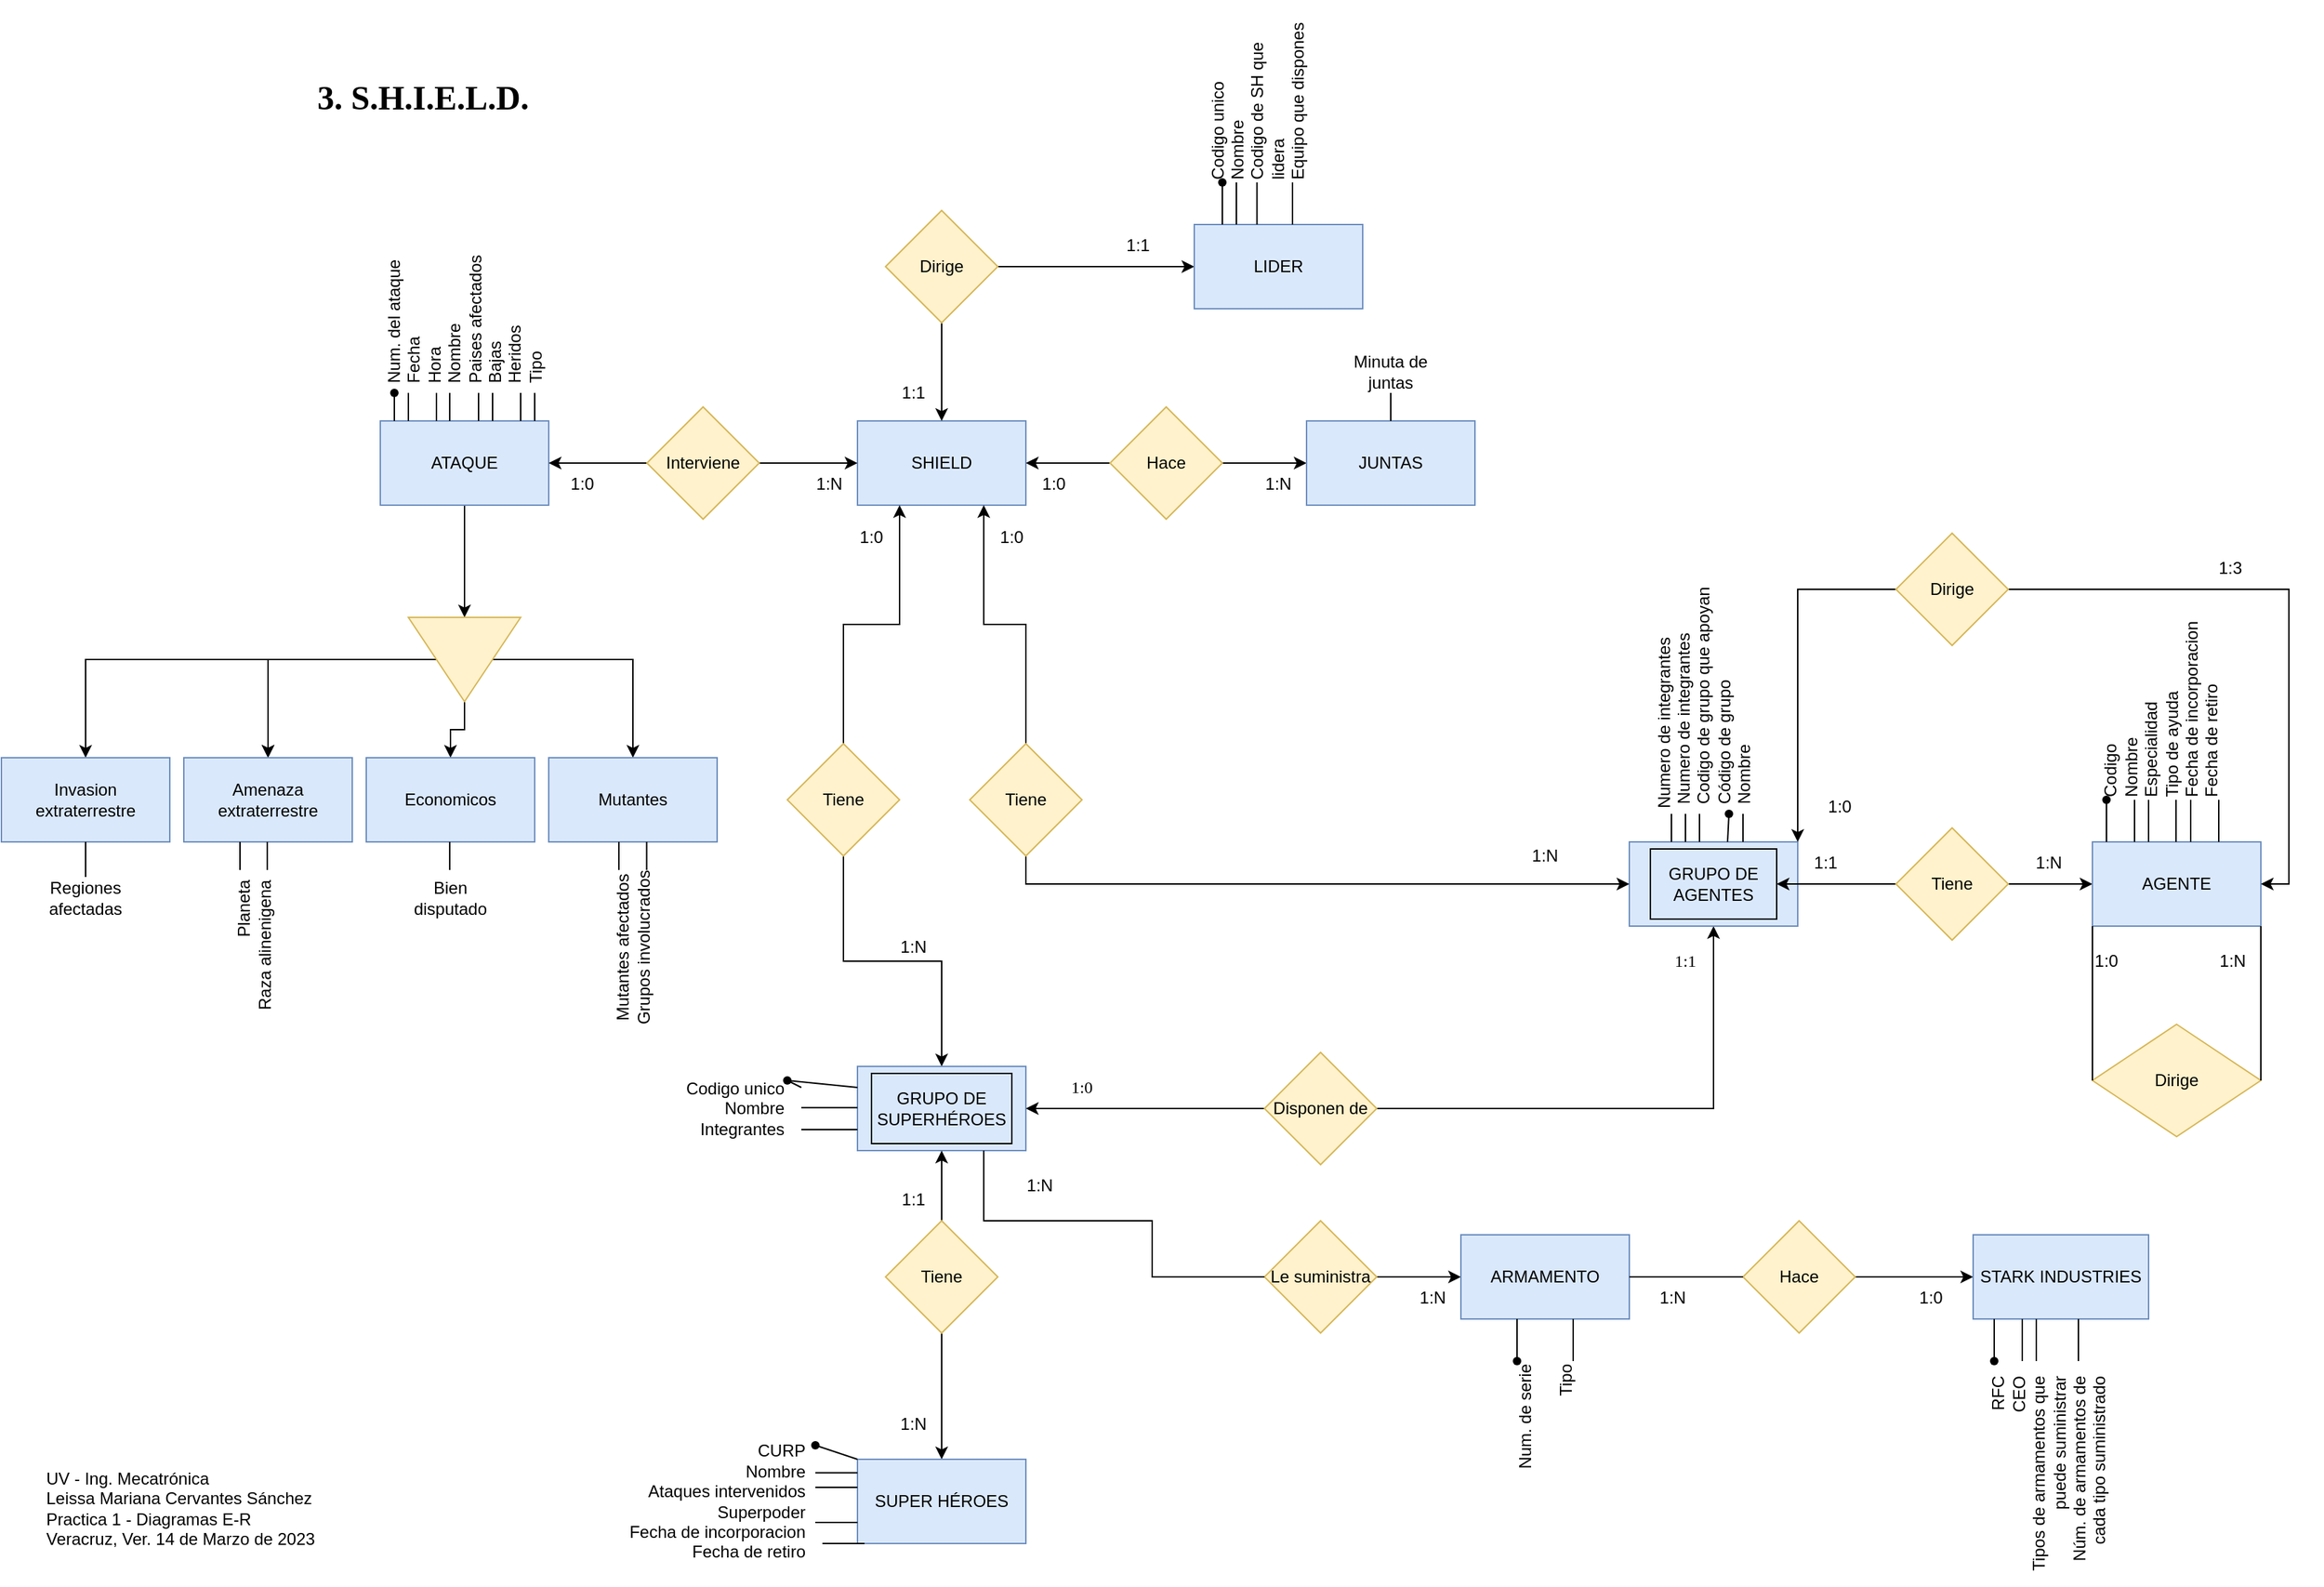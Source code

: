 <mxfile version="20.8.16" type="device"><diagram id="2DRVAiBfKVZiqf0pS8WV" name="Página-1"><mxGraphModel dx="1193" dy="896" grid="1" gridSize="10" guides="1" tooltips="1" connect="1" arrows="1" fold="1" page="1" pageScale="1" pageWidth="827" pageHeight="1169" math="0" shadow="0"><root><mxCell id="0"/><mxCell id="1" parent="0"/><mxCell id="awMZ7vDmPlh7vYR4Tw7N-42" value="" style="edgeStyle=orthogonalEdgeStyle;rounded=0;orthogonalLoop=1;jettySize=auto;html=1;" parent="1" source="awMZ7vDmPlh7vYR4Tw7N-1" target="awMZ7vDmPlh7vYR4Tw7N-41" edge="1"><mxGeometry relative="1" as="geometry"/></mxCell><mxCell id="awMZ7vDmPlh7vYR4Tw7N-1" value="ATAQUE" style="rounded=0;whiteSpace=wrap;html=1;fillColor=#dae8fc;strokeColor=#6c8ebf;" parent="1" vertex="1"><mxGeometry x="270" y="310" width="120" height="60" as="geometry"/></mxCell><mxCell id="awMZ7vDmPlh7vYR4Tw7N-2" value="SHIELD" style="rounded=0;whiteSpace=wrap;html=1;fillColor=#dae8fc;strokeColor=#6c8ebf;" parent="1" vertex="1"><mxGeometry x="610" y="310" width="120" height="60" as="geometry"/></mxCell><mxCell id="awMZ7vDmPlh7vYR4Tw7N-5" style="edgeStyle=orthogonalEdgeStyle;rounded=0;orthogonalLoop=1;jettySize=auto;html=1;exitX=1;exitY=0.5;exitDx=0;exitDy=0;" parent="1" source="awMZ7vDmPlh7vYR4Tw7N-3" target="awMZ7vDmPlh7vYR4Tw7N-2" edge="1"><mxGeometry relative="1" as="geometry"/></mxCell><mxCell id="awMZ7vDmPlh7vYR4Tw7N-14" style="edgeStyle=orthogonalEdgeStyle;rounded=0;orthogonalLoop=1;jettySize=auto;html=1;entryX=1;entryY=0.5;entryDx=0;entryDy=0;" parent="1" source="awMZ7vDmPlh7vYR4Tw7N-3" target="awMZ7vDmPlh7vYR4Tw7N-1" edge="1"><mxGeometry relative="1" as="geometry"/></mxCell><mxCell id="awMZ7vDmPlh7vYR4Tw7N-3" value="Interviene" style="rhombus;whiteSpace=wrap;html=1;fillColor=#fff2cc;strokeColor=#d6b656;" parent="1" vertex="1"><mxGeometry x="460" y="300" width="80" height="80" as="geometry"/></mxCell><mxCell id="awMZ7vDmPlh7vYR4Tw7N-7" value="" style="edgeStyle=orthogonalEdgeStyle;rounded=0;orthogonalLoop=1;jettySize=auto;html=1;" parent="1" source="awMZ7vDmPlh7vYR4Tw7N-6" target="awMZ7vDmPlh7vYR4Tw7N-2" edge="1"><mxGeometry relative="1" as="geometry"/></mxCell><mxCell id="awMZ7vDmPlh7vYR4Tw7N-9" value="" style="edgeStyle=orthogonalEdgeStyle;rounded=0;orthogonalLoop=1;jettySize=auto;html=1;" parent="1" source="awMZ7vDmPlh7vYR4Tw7N-6" target="awMZ7vDmPlh7vYR4Tw7N-8" edge="1"><mxGeometry relative="1" as="geometry"/></mxCell><mxCell id="awMZ7vDmPlh7vYR4Tw7N-6" value="Hace" style="rhombus;whiteSpace=wrap;html=1;fillColor=#fff2cc;strokeColor=#d6b656;" parent="1" vertex="1"><mxGeometry x="790" y="300" width="80" height="80" as="geometry"/></mxCell><mxCell id="awMZ7vDmPlh7vYR4Tw7N-8" value="JUNTAS" style="whiteSpace=wrap;html=1;fillColor=#dae8fc;strokeColor=#6c8ebf;" parent="1" vertex="1"><mxGeometry x="930" y="310" width="120" height="60" as="geometry"/></mxCell><mxCell id="awMZ7vDmPlh7vYR4Tw7N-12" value="" style="edgeStyle=orthogonalEdgeStyle;rounded=0;orthogonalLoop=1;jettySize=auto;html=1;" parent="1" source="awMZ7vDmPlh7vYR4Tw7N-10" target="awMZ7vDmPlh7vYR4Tw7N-11" edge="1"><mxGeometry relative="1" as="geometry"/></mxCell><mxCell id="awMZ7vDmPlh7vYR4Tw7N-13" value="" style="edgeStyle=orthogonalEdgeStyle;rounded=0;orthogonalLoop=1;jettySize=auto;html=1;" parent="1" source="awMZ7vDmPlh7vYR4Tw7N-10" target="awMZ7vDmPlh7vYR4Tw7N-2" edge="1"><mxGeometry relative="1" as="geometry"/></mxCell><mxCell id="awMZ7vDmPlh7vYR4Tw7N-10" value="Dirige" style="rhombus;whiteSpace=wrap;html=1;fillColor=#fff2cc;strokeColor=#d6b656;" parent="1" vertex="1"><mxGeometry x="630" y="160" width="80" height="80" as="geometry"/></mxCell><mxCell id="awMZ7vDmPlh7vYR4Tw7N-11" value="LIDER" style="whiteSpace=wrap;html=1;fillColor=#dae8fc;strokeColor=#6c8ebf;" parent="1" vertex="1"><mxGeometry x="850" y="170" width="120" height="60" as="geometry"/></mxCell><mxCell id="awMZ7vDmPlh7vYR4Tw7N-16" value="" style="edgeStyle=orthogonalEdgeStyle;rounded=0;orthogonalLoop=1;jettySize=auto;html=1;entryX=0.25;entryY=1;entryDx=0;entryDy=0;" parent="1" source="awMZ7vDmPlh7vYR4Tw7N-15" target="awMZ7vDmPlh7vYR4Tw7N-2" edge="1"><mxGeometry relative="1" as="geometry"/></mxCell><mxCell id="awMZ7vDmPlh7vYR4Tw7N-18" value="" style="edgeStyle=orthogonalEdgeStyle;rounded=0;orthogonalLoop=1;jettySize=auto;html=1;" parent="1" source="awMZ7vDmPlh7vYR4Tw7N-15" target="awMZ7vDmPlh7vYR4Tw7N-17" edge="1"><mxGeometry relative="1" as="geometry"/></mxCell><mxCell id="awMZ7vDmPlh7vYR4Tw7N-15" value="Tiene" style="rhombus;whiteSpace=wrap;html=1;fillColor=#fff2cc;strokeColor=#d6b656;" parent="1" vertex="1"><mxGeometry x="560" y="540" width="80" height="80" as="geometry"/></mxCell><mxCell id="awMZ7vDmPlh7vYR4Tw7N-17" value="GRUPO DE SUPERHÉROES" style="whiteSpace=wrap;html=1;fillColor=#dae8fc;strokeColor=#6c8ebf;" parent="1" vertex="1"><mxGeometry x="610" y="770" width="120" height="60" as="geometry"/></mxCell><mxCell id="awMZ7vDmPlh7vYR4Tw7N-20" value="" style="edgeStyle=orthogonalEdgeStyle;rounded=0;orthogonalLoop=1;jettySize=auto;html=1;" parent="1" source="awMZ7vDmPlh7vYR4Tw7N-19" target="awMZ7vDmPlh7vYR4Tw7N-17" edge="1"><mxGeometry relative="1" as="geometry"/></mxCell><mxCell id="awMZ7vDmPlh7vYR4Tw7N-22" value="" style="edgeStyle=orthogonalEdgeStyle;rounded=0;orthogonalLoop=1;jettySize=auto;html=1;" parent="1" source="awMZ7vDmPlh7vYR4Tw7N-19" target="awMZ7vDmPlh7vYR4Tw7N-21" edge="1"><mxGeometry relative="1" as="geometry"/></mxCell><mxCell id="awMZ7vDmPlh7vYR4Tw7N-19" value="Disponen de" style="rhombus;whiteSpace=wrap;html=1;fillColor=#fff2cc;strokeColor=#d6b656;" parent="1" vertex="1"><mxGeometry x="900" y="760" width="80" height="80" as="geometry"/></mxCell><mxCell id="awMZ7vDmPlh7vYR4Tw7N-21" value="GRUPO DE AGENTES" style="whiteSpace=wrap;html=1;fillColor=#dae8fc;strokeColor=#6c8ebf;" parent="1" vertex="1"><mxGeometry x="1160" y="610" width="120" height="60" as="geometry"/></mxCell><mxCell id="awMZ7vDmPlh7vYR4Tw7N-25" style="edgeStyle=orthogonalEdgeStyle;rounded=0;orthogonalLoop=1;jettySize=auto;html=1;entryX=0.75;entryY=1;entryDx=0;entryDy=0;" parent="1" source="awMZ7vDmPlh7vYR4Tw7N-24" target="awMZ7vDmPlh7vYR4Tw7N-2" edge="1"><mxGeometry relative="1" as="geometry"/></mxCell><mxCell id="awMZ7vDmPlh7vYR4Tw7N-26" style="edgeStyle=orthogonalEdgeStyle;rounded=0;orthogonalLoop=1;jettySize=auto;html=1;exitX=0.5;exitY=1;exitDx=0;exitDy=0;entryX=0;entryY=0.5;entryDx=0;entryDy=0;" parent="1" source="awMZ7vDmPlh7vYR4Tw7N-24" target="awMZ7vDmPlh7vYR4Tw7N-21" edge="1"><mxGeometry relative="1" as="geometry"/></mxCell><mxCell id="awMZ7vDmPlh7vYR4Tw7N-24" value="Tiene" style="rhombus;whiteSpace=wrap;html=1;fillColor=#fff2cc;strokeColor=#d6b656;" parent="1" vertex="1"><mxGeometry x="690" y="540" width="80" height="80" as="geometry"/></mxCell><mxCell id="awMZ7vDmPlh7vYR4Tw7N-27" value="" style="rounded=0;whiteSpace=wrap;html=1;fillColor=none;" parent="1" vertex="1"><mxGeometry x="1175" y="615" width="90" height="50" as="geometry"/></mxCell><mxCell id="awMZ7vDmPlh7vYR4Tw7N-33" value="" style="edgeStyle=orthogonalEdgeStyle;rounded=0;orthogonalLoop=1;jettySize=auto;html=1;" parent="1" source="awMZ7vDmPlh7vYR4Tw7N-32" target="awMZ7vDmPlh7vYR4Tw7N-27" edge="1"><mxGeometry relative="1" as="geometry"/></mxCell><mxCell id="awMZ7vDmPlh7vYR4Tw7N-35" value="" style="edgeStyle=orthogonalEdgeStyle;rounded=0;orthogonalLoop=1;jettySize=auto;html=1;" parent="1" source="awMZ7vDmPlh7vYR4Tw7N-32" target="awMZ7vDmPlh7vYR4Tw7N-34" edge="1"><mxGeometry relative="1" as="geometry"/></mxCell><mxCell id="awMZ7vDmPlh7vYR4Tw7N-32" value="Tiene" style="rhombus;whiteSpace=wrap;html=1;fillColor=#fff2cc;strokeColor=#d6b656;" parent="1" vertex="1"><mxGeometry x="1350" y="600" width="80" height="80" as="geometry"/></mxCell><mxCell id="awMZ7vDmPlh7vYR4Tw7N-34" value="AGENTE" style="whiteSpace=wrap;html=1;fillColor=#dae8fc;strokeColor=#6c8ebf;" parent="1" vertex="1"><mxGeometry x="1490" y="610" width="120" height="60" as="geometry"/></mxCell><mxCell id="awMZ7vDmPlh7vYR4Tw7N-36" value="Dirige" style="rhombus;whiteSpace=wrap;html=1;fillColor=#fff2cc;strokeColor=#d6b656;" parent="1" vertex="1"><mxGeometry x="1490" y="740" width="120" height="80" as="geometry"/></mxCell><mxCell id="awMZ7vDmPlh7vYR4Tw7N-38" value="" style="edgeStyle=orthogonalEdgeStyle;rounded=0;orthogonalLoop=1;jettySize=auto;html=1;" parent="1" source="awMZ7vDmPlh7vYR4Tw7N-37" target="awMZ7vDmPlh7vYR4Tw7N-17" edge="1"><mxGeometry relative="1" as="geometry"/></mxCell><mxCell id="awMZ7vDmPlh7vYR4Tw7N-40" value="" style="edgeStyle=orthogonalEdgeStyle;rounded=0;orthogonalLoop=1;jettySize=auto;html=1;" parent="1" source="awMZ7vDmPlh7vYR4Tw7N-37" target="awMZ7vDmPlh7vYR4Tw7N-39" edge="1"><mxGeometry relative="1" as="geometry"/></mxCell><mxCell id="awMZ7vDmPlh7vYR4Tw7N-37" value="Tiene" style="rhombus;whiteSpace=wrap;html=1;fillColor=#fff2cc;strokeColor=#d6b656;" parent="1" vertex="1"><mxGeometry x="630" y="880" width="80" height="80" as="geometry"/></mxCell><mxCell id="awMZ7vDmPlh7vYR4Tw7N-39" value="SUPER HÉROES" style="whiteSpace=wrap;html=1;fillColor=#dae8fc;strokeColor=#6c8ebf;" parent="1" vertex="1"><mxGeometry x="610" y="1050" width="120" height="60" as="geometry"/></mxCell><mxCell id="awMZ7vDmPlh7vYR4Tw7N-44" value="" style="edgeStyle=orthogonalEdgeStyle;rounded=0;orthogonalLoop=1;jettySize=auto;html=1;" parent="1" source="awMZ7vDmPlh7vYR4Tw7N-41" target="awMZ7vDmPlh7vYR4Tw7N-43" edge="1"><mxGeometry relative="1" as="geometry"/></mxCell><mxCell id="awMZ7vDmPlh7vYR4Tw7N-46" value="" style="edgeStyle=orthogonalEdgeStyle;rounded=0;orthogonalLoop=1;jettySize=auto;html=1;" parent="1" source="awMZ7vDmPlh7vYR4Tw7N-41" target="awMZ7vDmPlh7vYR4Tw7N-45" edge="1"><mxGeometry relative="1" as="geometry"/></mxCell><mxCell id="awMZ7vDmPlh7vYR4Tw7N-47" value="" style="edgeStyle=orthogonalEdgeStyle;rounded=0;orthogonalLoop=1;jettySize=auto;html=1;" parent="1" source="awMZ7vDmPlh7vYR4Tw7N-41" target="awMZ7vDmPlh7vYR4Tw7N-45" edge="1"><mxGeometry relative="1" as="geometry"/></mxCell><mxCell id="awMZ7vDmPlh7vYR4Tw7N-56" value="" style="edgeStyle=orthogonalEdgeStyle;rounded=0;orthogonalLoop=1;jettySize=auto;html=1;" parent="1" source="awMZ7vDmPlh7vYR4Tw7N-41" target="awMZ7vDmPlh7vYR4Tw7N-55" edge="1"><mxGeometry relative="1" as="geometry"/></mxCell><mxCell id="awMZ7vDmPlh7vYR4Tw7N-58" value="" style="edgeStyle=orthogonalEdgeStyle;rounded=0;orthogonalLoop=1;jettySize=auto;html=1;" parent="1" source="awMZ7vDmPlh7vYR4Tw7N-41" target="awMZ7vDmPlh7vYR4Tw7N-57" edge="1"><mxGeometry relative="1" as="geometry"/></mxCell><mxCell id="awMZ7vDmPlh7vYR4Tw7N-41" value="" style="triangle;whiteSpace=wrap;html=1;fillColor=#fff2cc;strokeColor=#d6b656;rounded=0;direction=south;" parent="1" vertex="1"><mxGeometry x="290" y="450" width="80" height="60" as="geometry"/></mxCell><mxCell id="awMZ7vDmPlh7vYR4Tw7N-43" value="Invasion extraterrestre" style="rounded=0;whiteSpace=wrap;html=1;fillColor=#dae8fc;strokeColor=#6c8ebf;" parent="1" vertex="1"><mxGeometry y="550" width="120" height="60" as="geometry"/></mxCell><mxCell id="awMZ7vDmPlh7vYR4Tw7N-45" value="Amenaza extraterrestre" style="whiteSpace=wrap;html=1;fillColor=#dae8fc;strokeColor=#6c8ebf;rounded=0;" parent="1" vertex="1"><mxGeometry x="130" y="550" width="120" height="60" as="geometry"/></mxCell><mxCell id="awMZ7vDmPlh7vYR4Tw7N-55" value="Mutantes" style="whiteSpace=wrap;html=1;fillColor=#dae8fc;strokeColor=#6c8ebf;rounded=0;" parent="1" vertex="1"><mxGeometry x="390" y="550" width="120" height="60" as="geometry"/></mxCell><mxCell id="awMZ7vDmPlh7vYR4Tw7N-57" value="Economicos" style="whiteSpace=wrap;html=1;fillColor=#dae8fc;strokeColor=#6c8ebf;rounded=0;" parent="1" vertex="1"><mxGeometry x="260" y="550" width="120" height="60" as="geometry"/></mxCell><mxCell id="awMZ7vDmPlh7vYR4Tw7N-62" value="" style="edgeStyle=orthogonalEdgeStyle;rounded=0;orthogonalLoop=1;jettySize=auto;html=1;" parent="1" source="awMZ7vDmPlh7vYR4Tw7N-59" target="awMZ7vDmPlh7vYR4Tw7N-61" edge="1"><mxGeometry relative="1" as="geometry"/></mxCell><mxCell id="awMZ7vDmPlh7vYR4Tw7N-59" value="Le suministra" style="rhombus;whiteSpace=wrap;html=1;fillColor=#fff2cc;strokeColor=#d6b656;" parent="1" vertex="1"><mxGeometry x="900" y="880" width="80" height="80" as="geometry"/></mxCell><mxCell id="awMZ7vDmPlh7vYR4Tw7N-60" value="" style="endArrow=none;html=1;rounded=0;entryX=0;entryY=0.5;entryDx=0;entryDy=0;exitX=0.75;exitY=1;exitDx=0;exitDy=0;" parent="1" source="awMZ7vDmPlh7vYR4Tw7N-17" target="awMZ7vDmPlh7vYR4Tw7N-59" edge="1"><mxGeometry width="50" height="50" relative="1" as="geometry"><mxPoint x="650" y="650" as="sourcePoint"/><mxPoint x="700" y="600" as="targetPoint"/><Array as="points"><mxPoint x="700" y="880"/><mxPoint x="820" y="880"/><mxPoint x="820" y="920"/></Array></mxGeometry></mxCell><mxCell id="awMZ7vDmPlh7vYR4Tw7N-61" value="ARMAMENTO" style="whiteSpace=wrap;html=1;fillColor=#dae8fc;strokeColor=#6c8ebf;" parent="1" vertex="1"><mxGeometry x="1040" y="890" width="120" height="60" as="geometry"/></mxCell><mxCell id="awMZ7vDmPlh7vYR4Tw7N-65" value="" style="edgeStyle=orthogonalEdgeStyle;rounded=0;orthogonalLoop=1;jettySize=auto;html=1;" parent="1" source="awMZ7vDmPlh7vYR4Tw7N-63" target="awMZ7vDmPlh7vYR4Tw7N-64" edge="1"><mxGeometry relative="1" as="geometry"/></mxCell><mxCell id="awMZ7vDmPlh7vYR4Tw7N-63" value="Hace" style="rhombus;whiteSpace=wrap;html=1;fillColor=#fff2cc;strokeColor=#d6b656;" parent="1" vertex="1"><mxGeometry x="1241" y="880" width="80" height="80" as="geometry"/></mxCell><mxCell id="awMZ7vDmPlh7vYR4Tw7N-64" value="STARK INDUSTRIES" style="whiteSpace=wrap;html=1;fillColor=#dae8fc;strokeColor=#6c8ebf;" parent="1" vertex="1"><mxGeometry x="1405" y="890" width="125" height="60" as="geometry"/></mxCell><mxCell id="awMZ7vDmPlh7vYR4Tw7N-66" value="" style="endArrow=none;html=1;rounded=0;entryX=0;entryY=0.5;entryDx=0;entryDy=0;exitX=1;exitY=0.5;exitDx=0;exitDy=0;" parent="1" source="awMZ7vDmPlh7vYR4Tw7N-61" target="awMZ7vDmPlh7vYR4Tw7N-63" edge="1"><mxGeometry width="50" height="50" relative="1" as="geometry"><mxPoint x="650" y="650" as="sourcePoint"/><mxPoint x="700" y="600" as="targetPoint"/></mxGeometry></mxCell><mxCell id="awMZ7vDmPlh7vYR4Tw7N-67" value="" style="endArrow=none;html=1;rounded=0;entryX=0;entryY=0.5;entryDx=0;entryDy=0;exitX=0;exitY=1;exitDx=0;exitDy=0;" parent="1" source="awMZ7vDmPlh7vYR4Tw7N-34" target="awMZ7vDmPlh7vYR4Tw7N-36" edge="1"><mxGeometry width="50" height="50" relative="1" as="geometry"><mxPoint x="650" y="650" as="sourcePoint"/><mxPoint x="700" y="600" as="targetPoint"/></mxGeometry></mxCell><mxCell id="awMZ7vDmPlh7vYR4Tw7N-68" value="" style="endArrow=none;html=1;rounded=0;entryX=0;entryY=0.5;entryDx=0;entryDy=0;exitX=0;exitY=1;exitDx=0;exitDy=0;" parent="1" edge="1"><mxGeometry width="50" height="50" relative="1" as="geometry"><mxPoint x="1610" y="670" as="sourcePoint"/><mxPoint x="1610" y="780" as="targetPoint"/></mxGeometry></mxCell><mxCell id="awMZ7vDmPlh7vYR4Tw7N-69" value="Codigo unico&lt;br&gt;Nombre&lt;br&gt;Codigo de SH que lidera&lt;br&gt;Equipo que dispones" style="text;html=1;strokeColor=none;fillColor=none;align=left;verticalAlign=middle;whiteSpace=wrap;rounded=0;rotation=-90;" parent="1" vertex="1"><mxGeometry x="830" y="60" width="130" height="30" as="geometry"/></mxCell><mxCell id="awMZ7vDmPlh7vYR4Tw7N-70" value="" style="endArrow=none;html=1;rounded=0;startArrow=none;" parent="1" source="awMZ7vDmPlh7vYR4Tw7N-74" edge="1"><mxGeometry width="50" height="50" relative="1" as="geometry"><mxPoint x="870" y="170" as="sourcePoint"/><mxPoint x="870" y="140" as="targetPoint"/></mxGeometry></mxCell><mxCell id="awMZ7vDmPlh7vYR4Tw7N-71" value="" style="endArrow=none;html=1;rounded=0;" parent="1" edge="1"><mxGeometry width="50" height="50" relative="1" as="geometry"><mxPoint x="880" y="170" as="sourcePoint"/><mxPoint x="880" y="140" as="targetPoint"/></mxGeometry></mxCell><mxCell id="awMZ7vDmPlh7vYR4Tw7N-72" value="" style="endArrow=none;html=1;rounded=0;" parent="1" edge="1"><mxGeometry width="50" height="50" relative="1" as="geometry"><mxPoint x="894.69" y="170" as="sourcePoint"/><mxPoint x="894.69" y="140" as="targetPoint"/></mxGeometry></mxCell><mxCell id="awMZ7vDmPlh7vYR4Tw7N-73" value="" style="endArrow=none;html=1;rounded=0;" parent="1" edge="1"><mxGeometry width="50" height="50" relative="1" as="geometry"><mxPoint x="920" y="170" as="sourcePoint"/><mxPoint x="920" y="140" as="targetPoint"/></mxGeometry></mxCell><mxCell id="awMZ7vDmPlh7vYR4Tw7N-75" value="" style="endArrow=none;html=1;rounded=0;" parent="1" target="awMZ7vDmPlh7vYR4Tw7N-74" edge="1"><mxGeometry width="50" height="50" relative="1" as="geometry"><mxPoint x="870" y="170" as="sourcePoint"/><mxPoint x="870" y="140" as="targetPoint"/></mxGeometry></mxCell><mxCell id="awMZ7vDmPlh7vYR4Tw7N-74" value="" style="shape=waypoint;sketch=0;fillStyle=solid;size=6;pointerEvents=1;points=[];fillColor=none;resizable=0;rotatable=0;perimeter=centerPerimeter;snapToPoint=1;" parent="1" vertex="1"><mxGeometry x="860" y="130" width="20" height="20" as="geometry"/></mxCell><mxCell id="awMZ7vDmPlh7vYR4Tw7N-78" value="Minuta de juntas" style="text;html=1;strokeColor=none;fillColor=none;align=center;verticalAlign=middle;whiteSpace=wrap;rounded=0;" parent="1" vertex="1"><mxGeometry x="960" y="260" width="60" height="30" as="geometry"/></mxCell><mxCell id="awMZ7vDmPlh7vYR4Tw7N-79" value="" style="endArrow=none;html=1;rounded=0;exitX=0.5;exitY=0;exitDx=0;exitDy=0;entryX=0.5;entryY=1;entryDx=0;entryDy=0;" parent="1" source="awMZ7vDmPlh7vYR4Tw7N-8" target="awMZ7vDmPlh7vYR4Tw7N-78" edge="1"><mxGeometry width="50" height="50" relative="1" as="geometry"><mxPoint x="830" y="280" as="sourcePoint"/><mxPoint x="880" y="230" as="targetPoint"/></mxGeometry></mxCell><mxCell id="awMZ7vDmPlh7vYR4Tw7N-80" value="Numero de integrantes&lt;br&gt;Codigo de grupo que apoyan&lt;br&gt;Código de grupo&lt;br&gt;Nombre" style="text;html=1;strokeColor=none;fillColor=none;align=left;verticalAlign=middle;whiteSpace=wrap;rounded=0;rotation=-90;" parent="1" vertex="1"><mxGeometry x="1100" y="450" width="240" height="30" as="geometry"/></mxCell><mxCell id="awMZ7vDmPlh7vYR4Tw7N-81" value="" style="endArrow=none;html=1;rounded=0;" parent="1" edge="1"><mxGeometry width="50" height="50" relative="1" as="geometry"><mxPoint x="1210" y="610" as="sourcePoint"/><mxPoint x="1210" y="590" as="targetPoint"/></mxGeometry></mxCell><mxCell id="awMZ7vDmPlh7vYR4Tw7N-82" value="" style="endArrow=none;html=1;rounded=0;fontStyle=1" parent="1" edge="1"><mxGeometry width="50" height="50" relative="1" as="geometry"><mxPoint x="1200" y="610" as="sourcePoint"/><mxPoint x="1200" y="590" as="targetPoint"/></mxGeometry></mxCell><mxCell id="awMZ7vDmPlh7vYR4Tw7N-91" value="" style="endArrow=none;html=1;rounded=0;exitX=0.25;exitY=0;exitDx=0;exitDy=0;" parent="1" source="awMZ7vDmPlh7vYR4Tw7N-21" edge="1"><mxGeometry width="50" height="50" relative="1" as="geometry"><mxPoint x="1160" y="570" as="sourcePoint"/><mxPoint x="1190" y="590" as="targetPoint"/></mxGeometry></mxCell><mxCell id="awMZ7vDmPlh7vYR4Tw7N-92" value="Numero de integrantes" style="text;html=1;strokeColor=none;fillColor=none;align=center;verticalAlign=middle;whiteSpace=wrap;rounded=0;rotation=-90;" parent="1" vertex="1"><mxGeometry x="1110" y="510" width="150" height="30" as="geometry"/></mxCell><mxCell id="awMZ7vDmPlh7vYR4Tw7N-93" value="" style="endArrow=none;html=1;rounded=0;" parent="1" edge="1"><mxGeometry width="50" height="50" relative="1" as="geometry"><mxPoint x="1241" y="610" as="sourcePoint"/><mxPoint x="1241" y="590" as="targetPoint"/></mxGeometry></mxCell><mxCell id="awMZ7vDmPlh7vYR4Tw7N-94" value="" style="endArrow=none;html=1;rounded=0;startArrow=none;" parent="1" source="awMZ7vDmPlh7vYR4Tw7N-95" edge="1"><mxGeometry width="50" height="50" relative="1" as="geometry"><mxPoint x="1230" y="610" as="sourcePoint"/><mxPoint x="1230" y="590" as="targetPoint"/></mxGeometry></mxCell><mxCell id="awMZ7vDmPlh7vYR4Tw7N-96" value="" style="endArrow=none;html=1;rounded=0;" parent="1" target="awMZ7vDmPlh7vYR4Tw7N-95" edge="1"><mxGeometry width="50" height="50" relative="1" as="geometry"><mxPoint x="1230" y="610" as="sourcePoint"/><mxPoint x="1230" y="590" as="targetPoint"/></mxGeometry></mxCell><mxCell id="awMZ7vDmPlh7vYR4Tw7N-95" value="" style="shape=waypoint;sketch=0;fillStyle=solid;size=6;pointerEvents=1;points=[];fillColor=none;resizable=0;rotatable=0;perimeter=centerPerimeter;snapToPoint=1;" parent="1" vertex="1"><mxGeometry x="1221" y="580" width="20" height="20" as="geometry"/></mxCell><mxCell id="awMZ7vDmPlh7vYR4Tw7N-97" value="Codigo&lt;br&gt;Nombre&lt;br&gt;Especialidad&lt;br&gt;Tipo de ayuda&lt;br&gt;Fecha de incorporacion&lt;br&gt;Fecha de retiro" style="text;html=1;strokeColor=none;fillColor=none;align=left;verticalAlign=middle;whiteSpace=wrap;rounded=0;rotation=-90;" parent="1" vertex="1"><mxGeometry x="1424" y="407.5" width="230" height="115" as="geometry"/></mxCell><mxCell id="awMZ7vDmPlh7vYR4Tw7N-98" value="" style="endArrow=none;html=1;rounded=0;startArrow=none;" parent="1" source="awMZ7vDmPlh7vYR4Tw7N-104" edge="1"><mxGeometry width="50" height="50" relative="1" as="geometry"><mxPoint x="1500" y="610" as="sourcePoint"/><mxPoint x="1500" y="580" as="targetPoint"/></mxGeometry></mxCell><mxCell id="awMZ7vDmPlh7vYR4Tw7N-99" value="" style="endArrow=none;html=1;rounded=0;" parent="1" edge="1"><mxGeometry width="50" height="50" relative="1" as="geometry"><mxPoint x="1520" y="610" as="sourcePoint"/><mxPoint x="1520" y="580" as="targetPoint"/></mxGeometry></mxCell><mxCell id="awMZ7vDmPlh7vYR4Tw7N-100" value="" style="endArrow=none;html=1;rounded=0;" parent="1" edge="1"><mxGeometry width="50" height="50" relative="1" as="geometry"><mxPoint x="1530" y="610" as="sourcePoint"/><mxPoint x="1530" y="580" as="targetPoint"/></mxGeometry></mxCell><mxCell id="awMZ7vDmPlh7vYR4Tw7N-101" value="" style="endArrow=none;html=1;rounded=0;" parent="1" edge="1"><mxGeometry width="50" height="50" relative="1" as="geometry"><mxPoint x="1549.57" y="610" as="sourcePoint"/><mxPoint x="1549.57" y="580" as="targetPoint"/></mxGeometry></mxCell><mxCell id="awMZ7vDmPlh7vYR4Tw7N-102" value="" style="endArrow=none;html=1;rounded=0;" parent="1" edge="1"><mxGeometry width="50" height="50" relative="1" as="geometry"><mxPoint x="1560" y="610" as="sourcePoint"/><mxPoint x="1560" y="580" as="targetPoint"/></mxGeometry></mxCell><mxCell id="awMZ7vDmPlh7vYR4Tw7N-103" value="" style="endArrow=none;html=1;rounded=0;" parent="1" edge="1"><mxGeometry width="50" height="50" relative="1" as="geometry"><mxPoint x="1580" y="610" as="sourcePoint"/><mxPoint x="1580" y="580" as="targetPoint"/></mxGeometry></mxCell><mxCell id="awMZ7vDmPlh7vYR4Tw7N-105" value="" style="endArrow=none;html=1;rounded=0;" parent="1" target="awMZ7vDmPlh7vYR4Tw7N-104" edge="1"><mxGeometry width="50" height="50" relative="1" as="geometry"><mxPoint x="1500" y="610" as="sourcePoint"/><mxPoint x="1500" y="580" as="targetPoint"/></mxGeometry></mxCell><mxCell id="awMZ7vDmPlh7vYR4Tw7N-104" value="" style="shape=waypoint;sketch=0;fillStyle=solid;size=6;pointerEvents=1;points=[];fillColor=none;resizable=0;rotatable=0;perimeter=centerPerimeter;snapToPoint=1;" parent="1" vertex="1"><mxGeometry x="1490" y="570" width="20" height="20" as="geometry"/></mxCell><mxCell id="awMZ7vDmPlh7vYR4Tw7N-106" value="1:N" style="text;html=1;strokeColor=none;fillColor=none;align=center;verticalAlign=middle;whiteSpace=wrap;rounded=0;" parent="1" vertex="1"><mxGeometry x="1560" y="680" width="60" height="30" as="geometry"/></mxCell><mxCell id="awMZ7vDmPlh7vYR4Tw7N-107" value="1:0" style="text;html=1;strokeColor=none;fillColor=none;align=center;verticalAlign=middle;whiteSpace=wrap;rounded=0;" parent="1" vertex="1"><mxGeometry x="1280" y="570" width="60" height="30" as="geometry"/></mxCell><mxCell id="awMZ7vDmPlh7vYR4Tw7N-108" value="RFC&lt;br&gt;CEO&lt;br&gt;Tipos de armamentos que puede suministrar&lt;br&gt;Núm. de armamentos de cada tipo suministrado" style="text;html=1;strokeColor=none;fillColor=none;align=right;verticalAlign=middle;whiteSpace=wrap;rounded=0;rotation=-90;" parent="1" vertex="1"><mxGeometry x="1387.5" y="970" width="142.5" height="180" as="geometry"/></mxCell><mxCell id="awMZ7vDmPlh7vYR4Tw7N-109" value="" style="endArrow=none;html=1;rounded=0;" parent="1" edge="1"><mxGeometry width="50" height="50" relative="1" as="geometry"><mxPoint x="1420" y="950" as="sourcePoint"/><mxPoint x="1420" y="980" as="targetPoint"/></mxGeometry></mxCell><mxCell id="awMZ7vDmPlh7vYR4Tw7N-110" value="" style="endArrow=none;html=1;rounded=0;" parent="1" edge="1"><mxGeometry width="50" height="50" relative="1" as="geometry"><mxPoint x="1440" y="950" as="sourcePoint"/><mxPoint x="1440" y="980" as="targetPoint"/></mxGeometry></mxCell><mxCell id="awMZ7vDmPlh7vYR4Tw7N-111" value="" style="endArrow=none;html=1;rounded=0;" parent="1" edge="1"><mxGeometry width="50" height="50" relative="1" as="geometry"><mxPoint x="1450" y="950" as="sourcePoint"/><mxPoint x="1450" y="980" as="targetPoint"/></mxGeometry></mxCell><mxCell id="awMZ7vDmPlh7vYR4Tw7N-112" value="" style="endArrow=none;html=1;rounded=0;" parent="1" edge="1"><mxGeometry width="50" height="50" relative="1" as="geometry"><mxPoint x="1480" y="950" as="sourcePoint"/><mxPoint x="1480" y="980" as="targetPoint"/></mxGeometry></mxCell><mxCell id="awMZ7vDmPlh7vYR4Tw7N-115" value="" style="shape=waypoint;sketch=0;fillStyle=solid;size=6;pointerEvents=1;points=[];fillColor=none;resizable=0;rotatable=0;perimeter=centerPerimeter;snapToPoint=1;" parent="1" vertex="1"><mxGeometry x="1410" y="970" width="20" height="20" as="geometry"/></mxCell><mxCell id="awMZ7vDmPlh7vYR4Tw7N-116" value="Num. de serie&lt;br&gt;&lt;br&gt;Tipo" style="text;html=1;strokeColor=none;fillColor=none;align=right;verticalAlign=middle;whiteSpace=wrap;rounded=0;rotation=-90;" parent="1" vertex="1"><mxGeometry x="1055" y="1010" width="90" height="30" as="geometry"/></mxCell><mxCell id="awMZ7vDmPlh7vYR4Tw7N-118" value="" style="endArrow=none;html=1;rounded=0;" parent="1" edge="1"><mxGeometry width="50" height="50" relative="1" as="geometry"><mxPoint x="1120" y="950" as="sourcePoint"/><mxPoint x="1120" y="980" as="targetPoint"/></mxGeometry></mxCell><mxCell id="awMZ7vDmPlh7vYR4Tw7N-119" value="" style="endArrow=none;html=1;rounded=0;" parent="1" target="awMZ7vDmPlh7vYR4Tw7N-121" edge="1"><mxGeometry width="50" height="50" relative="1" as="geometry"><mxPoint x="1080" y="950" as="sourcePoint"/><mxPoint x="1080" y="980" as="targetPoint"/></mxGeometry></mxCell><mxCell id="awMZ7vDmPlh7vYR4Tw7N-121" value="" style="shape=waypoint;sketch=0;fillStyle=solid;size=6;pointerEvents=1;points=[];fillColor=none;resizable=0;rotatable=0;perimeter=centerPerimeter;snapToPoint=1;" parent="1" vertex="1"><mxGeometry x="1070" y="970" width="20" height="20" as="geometry"/></mxCell><mxCell id="awMZ7vDmPlh7vYR4Tw7N-122" value="CURP&lt;br&gt;Nombre&lt;br&gt;Ataques intervenidos&lt;br&gt;Superpoder&lt;br&gt;Fecha de incorporacion&lt;br&gt;Fecha de retiro" style="text;html=1;strokeColor=none;fillColor=none;align=right;verticalAlign=middle;whiteSpace=wrap;rounded=0;rotation=0;" parent="1" vertex="1"><mxGeometry x="425" y="1065" width="150" height="30" as="geometry"/></mxCell><mxCell id="awMZ7vDmPlh7vYR4Tw7N-123" value="" style="endArrow=none;html=1;rounded=0;" parent="1" edge="1"><mxGeometry width="50" height="50" relative="1" as="geometry"><mxPoint x="610" y="1059.57" as="sourcePoint"/><mxPoint x="580" y="1059.57" as="targetPoint"/></mxGeometry></mxCell><mxCell id="awMZ7vDmPlh7vYR4Tw7N-124" value="" style="endArrow=none;html=1;rounded=0;" parent="1" edge="1"><mxGeometry width="50" height="50" relative="1" as="geometry"><mxPoint x="610" y="1070" as="sourcePoint"/><mxPoint x="580" y="1070" as="targetPoint"/></mxGeometry></mxCell><mxCell id="awMZ7vDmPlh7vYR4Tw7N-125" value="" style="endArrow=none;html=1;rounded=0;" parent="1" edge="1"><mxGeometry width="50" height="50" relative="1" as="geometry"><mxPoint x="610" y="1095" as="sourcePoint"/><mxPoint x="580" y="1095" as="targetPoint"/></mxGeometry></mxCell><mxCell id="awMZ7vDmPlh7vYR4Tw7N-126" value="" style="endArrow=none;html=1;rounded=0;" parent="1" edge="1"><mxGeometry width="50" height="50" relative="1" as="geometry"><mxPoint x="615" y="1110" as="sourcePoint"/><mxPoint x="585" y="1110" as="targetPoint"/></mxGeometry></mxCell><mxCell id="awMZ7vDmPlh7vYR4Tw7N-128" value="" style="endArrow=none;html=1;rounded=0;exitX=0;exitY=0;exitDx=0;exitDy=0;" parent="1" source="awMZ7vDmPlh7vYR4Tw7N-39" target="awMZ7vDmPlh7vYR4Tw7N-129" edge="1"><mxGeometry width="50" height="50" relative="1" as="geometry"><mxPoint x="720" y="1160" as="sourcePoint"/><mxPoint x="580" y="1040" as="targetPoint"/></mxGeometry></mxCell><mxCell id="awMZ7vDmPlh7vYR4Tw7N-129" value="" style="shape=waypoint;sketch=0;fillStyle=solid;size=6;pointerEvents=1;points=[];fillColor=none;resizable=0;rotatable=0;perimeter=centerPerimeter;snapToPoint=1;" parent="1" vertex="1"><mxGeometry x="570" y="1030" width="20" height="20" as="geometry"/></mxCell><mxCell id="awMZ7vDmPlh7vYR4Tw7N-130" value="Codigo unico&lt;br&gt;Nombre&lt;br&gt;Integrantes" style="text;html=1;strokeColor=none;fillColor=none;align=right;verticalAlign=middle;whiteSpace=wrap;rounded=0;" parent="1" vertex="1"><mxGeometry x="360" y="785" width="200" height="30" as="geometry"/></mxCell><mxCell id="awMZ7vDmPlh7vYR4Tw7N-131" value="" style="endArrow=none;html=1;rounded=0;startArrow=none;" parent="1" source="awMZ7vDmPlh7vYR4Tw7N-136" edge="1"><mxGeometry width="50" height="50" relative="1" as="geometry"><mxPoint x="570" y="785" as="sourcePoint"/><mxPoint x="610" y="785" as="targetPoint"/></mxGeometry></mxCell><mxCell id="awMZ7vDmPlh7vYR4Tw7N-132" value="" style="endArrow=none;html=1;rounded=0;" parent="1" edge="1"><mxGeometry width="50" height="50" relative="1" as="geometry"><mxPoint x="570" y="799.33" as="sourcePoint"/><mxPoint x="610" y="799.33" as="targetPoint"/></mxGeometry></mxCell><mxCell id="awMZ7vDmPlh7vYR4Tw7N-133" value="" style="endArrow=none;html=1;rounded=0;" parent="1" edge="1"><mxGeometry width="50" height="50" relative="1" as="geometry"><mxPoint x="570" y="815" as="sourcePoint"/><mxPoint x="610" y="815" as="targetPoint"/></mxGeometry></mxCell><mxCell id="awMZ7vDmPlh7vYR4Tw7N-137" value="" style="endArrow=none;html=1;rounded=0;" parent="1" target="awMZ7vDmPlh7vYR4Tw7N-136" edge="1"><mxGeometry width="50" height="50" relative="1" as="geometry"><mxPoint x="570" y="785" as="sourcePoint"/><mxPoint x="610" y="785" as="targetPoint"/></mxGeometry></mxCell><mxCell id="awMZ7vDmPlh7vYR4Tw7N-136" value="" style="shape=waypoint;sketch=0;fillStyle=solid;size=6;pointerEvents=1;points=[];fillColor=none;resizable=0;rotatable=0;perimeter=centerPerimeter;snapToPoint=1;" parent="1" vertex="1"><mxGeometry x="550" y="770" width="20" height="20" as="geometry"/></mxCell><mxCell id="awMZ7vDmPlh7vYR4Tw7N-138" value="Regiones afectadas" style="text;html=1;strokeColor=none;fillColor=none;align=center;verticalAlign=middle;whiteSpace=wrap;rounded=0;" parent="1" vertex="1"><mxGeometry x="30" y="635" width="60" height="30" as="geometry"/></mxCell><mxCell id="awMZ7vDmPlh7vYR4Tw7N-139" value="Planeta&lt;br&gt;Raza alinenigena" style="text;html=1;strokeColor=none;fillColor=none;align=right;verticalAlign=middle;whiteSpace=wrap;rounded=0;rotation=-90;" parent="1" vertex="1"><mxGeometry x="120" y="680" width="120" height="30" as="geometry"/></mxCell><mxCell id="awMZ7vDmPlh7vYR4Tw7N-140" value="Bien disputado" style="text;html=1;strokeColor=none;fillColor=none;align=center;verticalAlign=middle;whiteSpace=wrap;rounded=0;" parent="1" vertex="1"><mxGeometry x="290" y="635" width="60" height="30" as="geometry"/></mxCell><mxCell id="awMZ7vDmPlh7vYR4Tw7N-142" value="Mutantes afectados&lt;br&gt;&lt;div style=&quot;text-align: right;&quot;&gt;&lt;span style=&quot;background-color: initial;&quot;&gt;Grupos involucrados&lt;/span&gt;&lt;/div&gt;" style="text;html=1;strokeColor=none;fillColor=none;align=center;verticalAlign=middle;whiteSpace=wrap;rounded=0;rotation=-90;" parent="1" vertex="1"><mxGeometry x="375" y="630" width="150" height="110" as="geometry"/></mxCell><mxCell id="awMZ7vDmPlh7vYR4Tw7N-143" value="" style="endArrow=none;html=1;rounded=0;exitX=0.5;exitY=1;exitDx=0;exitDy=0;entryX=0.5;entryY=0;entryDx=0;entryDy=0;" parent="1" source="awMZ7vDmPlh7vYR4Tw7N-43" target="awMZ7vDmPlh7vYR4Tw7N-138" edge="1"><mxGeometry width="50" height="50" relative="1" as="geometry"><mxPoint x="420" y="750" as="sourcePoint"/><mxPoint x="470" y="700" as="targetPoint"/></mxGeometry></mxCell><mxCell id="awMZ7vDmPlh7vYR4Tw7N-148" value="" style="endArrow=none;html=1;rounded=0;" parent="1" edge="1"><mxGeometry width="50" height="50" relative="1" as="geometry"><mxPoint x="440" y="630" as="sourcePoint"/><mxPoint x="440" y="610" as="targetPoint"/></mxGeometry></mxCell><mxCell id="awMZ7vDmPlh7vYR4Tw7N-149" value="" style="endArrow=none;html=1;rounded=0;" parent="1" edge="1"><mxGeometry width="50" height="50" relative="1" as="geometry"><mxPoint x="459.79" y="630" as="sourcePoint"/><mxPoint x="459.79" y="610" as="targetPoint"/></mxGeometry></mxCell><mxCell id="awMZ7vDmPlh7vYR4Tw7N-150" value="" style="endArrow=none;html=1;rounded=0;" parent="1" edge="1"><mxGeometry width="50" height="50" relative="1" as="geometry"><mxPoint x="170" y="630" as="sourcePoint"/><mxPoint x="170" y="610" as="targetPoint"/></mxGeometry></mxCell><mxCell id="awMZ7vDmPlh7vYR4Tw7N-151" value="" style="endArrow=none;html=1;rounded=0;" parent="1" edge="1"><mxGeometry width="50" height="50" relative="1" as="geometry"><mxPoint x="189.44" y="630" as="sourcePoint"/><mxPoint x="189.44" y="610" as="targetPoint"/></mxGeometry></mxCell><mxCell id="awMZ7vDmPlh7vYR4Tw7N-152" value="" style="endArrow=none;html=1;rounded=0;" parent="1" edge="1"><mxGeometry width="50" height="50" relative="1" as="geometry"><mxPoint x="319.44" y="630" as="sourcePoint"/><mxPoint x="319.44" y="610" as="targetPoint"/></mxGeometry></mxCell><mxCell id="awMZ7vDmPlh7vYR4Tw7N-153" value="Num. del ataque&lt;br&gt;Fecha&lt;br&gt;Hora&lt;br&gt;Nombre&lt;br&gt;Paises afectados&lt;br&gt;Bajas&lt;br&gt;Heridos&lt;br&gt;Tipo" style="text;html=1;strokeColor=none;fillColor=none;align=left;verticalAlign=middle;whiteSpace=wrap;rounded=0;rotation=-90;" parent="1" vertex="1"><mxGeometry x="270" y="210" width="120" height="30" as="geometry"/></mxCell><mxCell id="awMZ7vDmPlh7vYR4Tw7N-154" value="" style="endArrow=none;html=1;rounded=0;" parent="1" target="awMZ7vDmPlh7vYR4Tw7N-162" edge="1"><mxGeometry width="50" height="50" relative="1" as="geometry"><mxPoint x="280" y="310" as="sourcePoint"/><mxPoint x="280" y="290" as="targetPoint"/></mxGeometry></mxCell><mxCell id="awMZ7vDmPlh7vYR4Tw7N-155" value="" style="endArrow=none;html=1;rounded=0;" parent="1" edge="1"><mxGeometry width="50" height="50" relative="1" as="geometry"><mxPoint x="290" y="310" as="sourcePoint"/><mxPoint x="290" y="290" as="targetPoint"/></mxGeometry></mxCell><mxCell id="awMZ7vDmPlh7vYR4Tw7N-156" value="" style="endArrow=none;html=1;rounded=0;" parent="1" edge="1"><mxGeometry width="50" height="50" relative="1" as="geometry"><mxPoint x="310" y="310" as="sourcePoint"/><mxPoint x="310" y="290" as="targetPoint"/></mxGeometry></mxCell><mxCell id="awMZ7vDmPlh7vYR4Tw7N-157" value="" style="endArrow=none;html=1;rounded=0;" parent="1" edge="1"><mxGeometry width="50" height="50" relative="1" as="geometry"><mxPoint x="319.44" y="310" as="sourcePoint"/><mxPoint x="319.44" y="290" as="targetPoint"/></mxGeometry></mxCell><mxCell id="awMZ7vDmPlh7vYR4Tw7N-158" value="" style="endArrow=none;html=1;rounded=0;" parent="1" edge="1"><mxGeometry width="50" height="50" relative="1" as="geometry"><mxPoint x="340" y="310" as="sourcePoint"/><mxPoint x="340" y="290" as="targetPoint"/></mxGeometry></mxCell><mxCell id="awMZ7vDmPlh7vYR4Tw7N-159" value="" style="endArrow=none;html=1;rounded=0;" parent="1" edge="1"><mxGeometry width="50" height="50" relative="1" as="geometry"><mxPoint x="350" y="310" as="sourcePoint"/><mxPoint x="350" y="290" as="targetPoint"/></mxGeometry></mxCell><mxCell id="awMZ7vDmPlh7vYR4Tw7N-160" value="" style="endArrow=none;html=1;rounded=0;" parent="1" edge="1"><mxGeometry width="50" height="50" relative="1" as="geometry"><mxPoint x="370" y="310" as="sourcePoint"/><mxPoint x="370" y="290" as="targetPoint"/></mxGeometry></mxCell><mxCell id="awMZ7vDmPlh7vYR4Tw7N-161" value="" style="endArrow=none;html=1;rounded=0;" parent="1" edge="1"><mxGeometry width="50" height="50" relative="1" as="geometry"><mxPoint x="380" y="310" as="sourcePoint"/><mxPoint x="380" y="290" as="targetPoint"/></mxGeometry></mxCell><mxCell id="awMZ7vDmPlh7vYR4Tw7N-162" value="" style="shape=waypoint;sketch=0;fillStyle=solid;size=6;pointerEvents=1;points=[];fillColor=none;resizable=0;rotatable=0;perimeter=centerPerimeter;snapToPoint=1;" parent="1" vertex="1"><mxGeometry x="270.0" y="280" width="20" height="20" as="geometry"/></mxCell><mxCell id="awMZ7vDmPlh7vYR4Tw7N-164" value="" style="rounded=0;whiteSpace=wrap;html=1;fillColor=none;" parent="1" vertex="1"><mxGeometry x="620" y="775" width="100" height="50" as="geometry"/></mxCell><mxCell id="awMZ7vDmPlh7vYR4Tw7N-166" style="edgeStyle=orthogonalEdgeStyle;rounded=0;orthogonalLoop=1;jettySize=auto;html=1;entryX=1;entryY=0;entryDx=0;entryDy=0;" parent="1" source="awMZ7vDmPlh7vYR4Tw7N-165" target="awMZ7vDmPlh7vYR4Tw7N-21" edge="1"><mxGeometry relative="1" as="geometry"/></mxCell><mxCell id="awMZ7vDmPlh7vYR4Tw7N-167" style="edgeStyle=orthogonalEdgeStyle;rounded=0;orthogonalLoop=1;jettySize=auto;html=1;exitX=1;exitY=0.5;exitDx=0;exitDy=0;entryX=1;entryY=0.5;entryDx=0;entryDy=0;" parent="1" source="awMZ7vDmPlh7vYR4Tw7N-165" target="awMZ7vDmPlh7vYR4Tw7N-34" edge="1"><mxGeometry relative="1" as="geometry"/></mxCell><mxCell id="awMZ7vDmPlh7vYR4Tw7N-165" value="Dirige" style="rhombus;whiteSpace=wrap;html=1;fillColor=#fff2cc;strokeColor=#d6b656;" parent="1" vertex="1"><mxGeometry x="1350" y="390" width="80" height="80" as="geometry"/></mxCell><mxCell id="awMZ7vDmPlh7vYR4Tw7N-168" value="1:3" style="text;strokeColor=none;fillColor=none;align=left;verticalAlign=middle;spacingLeft=4;spacingRight=4;overflow=hidden;points=[[0,0.5],[1,0.5]];portConstraint=eastwest;rotatable=0;whiteSpace=wrap;html=1;" parent="1" vertex="1"><mxGeometry x="1574" y="400" width="80" height="30" as="geometry"/></mxCell><mxCell id="awMZ7vDmPlh7vYR4Tw7N-170" value="1:0" style="text;html=1;strokeColor=none;fillColor=none;align=center;verticalAlign=middle;whiteSpace=wrap;rounded=0;" parent="1" vertex="1"><mxGeometry x="1470" y="680" width="60" height="30" as="geometry"/></mxCell><mxCell id="awMZ7vDmPlh7vYR4Tw7N-171" value="1:N" style="text;html=1;strokeColor=none;fillColor=none;align=center;verticalAlign=middle;whiteSpace=wrap;rounded=0;" parent="1" vertex="1"><mxGeometry x="1428.75" y="610" width="60" height="30" as="geometry"/></mxCell><mxCell id="awMZ7vDmPlh7vYR4Tw7N-172" value="1:1" style="text;html=1;strokeColor=none;fillColor=none;align=center;verticalAlign=middle;whiteSpace=wrap;rounded=0;" parent="1" vertex="1"><mxGeometry x="1270" y="610" width="60" height="30" as="geometry"/></mxCell><mxCell id="awMZ7vDmPlh7vYR4Tw7N-173" value="1:0" style="text;html=1;strokeColor=none;fillColor=none;align=center;verticalAlign=middle;whiteSpace=wrap;rounded=0;" parent="1" vertex="1"><mxGeometry x="1345" y="920" width="60" height="30" as="geometry"/></mxCell><mxCell id="awMZ7vDmPlh7vYR4Tw7N-174" value="1:N" style="text;html=1;strokeColor=none;fillColor=none;align=center;verticalAlign=middle;whiteSpace=wrap;rounded=0;" parent="1" vertex="1"><mxGeometry x="1161" y="920" width="60" height="30" as="geometry"/></mxCell><mxCell id="awMZ7vDmPlh7vYR4Tw7N-175" value="1:N" style="text;html=1;strokeColor=none;fillColor=none;align=center;verticalAlign=middle;whiteSpace=wrap;rounded=0;" parent="1" vertex="1"><mxGeometry x="990" y="920" width="60" height="30" as="geometry"/></mxCell><mxCell id="awMZ7vDmPlh7vYR4Tw7N-176" value="1:N" style="text;html=1;strokeColor=none;fillColor=none;align=center;verticalAlign=middle;whiteSpace=wrap;rounded=0;" parent="1" vertex="1"><mxGeometry x="710" y="840" width="60" height="30" as="geometry"/></mxCell><mxCell id="awMZ7vDmPlh7vYR4Tw7N-177" value="1:N" style="text;html=1;strokeColor=none;fillColor=none;align=center;verticalAlign=middle;whiteSpace=wrap;rounded=0;" parent="1" vertex="1"><mxGeometry x="620" y="1010" width="60" height="30" as="geometry"/></mxCell><mxCell id="awMZ7vDmPlh7vYR4Tw7N-178" value="1:1" style="text;html=1;strokeColor=none;fillColor=none;align=center;verticalAlign=middle;whiteSpace=wrap;rounded=0;" parent="1" vertex="1"><mxGeometry x="620" y="850" width="60" height="30" as="geometry"/></mxCell><mxCell id="awMZ7vDmPlh7vYR4Tw7N-179" value="1:0" style="text;html=1;strokeColor=none;fillColor=none;align=center;verticalAlign=middle;whiteSpace=wrap;rounded=0;" parent="1" vertex="1"><mxGeometry x="590" y="377.5" width="60" height="30" as="geometry"/></mxCell><mxCell id="awMZ7vDmPlh7vYR4Tw7N-180" value="1:0" style="text;html=1;strokeColor=none;fillColor=none;align=center;verticalAlign=middle;whiteSpace=wrap;rounded=0;" parent="1" vertex="1"><mxGeometry x="690" y="377.5" width="60" height="30" as="geometry"/></mxCell><mxCell id="awMZ7vDmPlh7vYR4Tw7N-181" value="1:N" style="text;html=1;strokeColor=none;fillColor=none;align=center;verticalAlign=middle;whiteSpace=wrap;rounded=0;" parent="1" vertex="1"><mxGeometry x="620" y="670" width="60" height="30" as="geometry"/></mxCell><mxCell id="awMZ7vDmPlh7vYR4Tw7N-182" value="1:N" style="text;html=1;strokeColor=none;fillColor=none;align=center;verticalAlign=middle;whiteSpace=wrap;rounded=0;" parent="1" vertex="1"><mxGeometry x="1070" y="605" width="60" height="30" as="geometry"/></mxCell><mxCell id="awMZ7vDmPlh7vYR4Tw7N-183" value="1:N" style="text;html=1;strokeColor=none;fillColor=none;align=center;verticalAlign=middle;whiteSpace=wrap;rounded=0;" parent="1" vertex="1"><mxGeometry x="880" y="340" width="60" height="30" as="geometry"/></mxCell><mxCell id="awMZ7vDmPlh7vYR4Tw7N-184" value="1:0" style="text;html=1;strokeColor=none;fillColor=none;align=center;verticalAlign=middle;whiteSpace=wrap;rounded=0;" parent="1" vertex="1"><mxGeometry x="720" y="340" width="60" height="30" as="geometry"/></mxCell><mxCell id="awMZ7vDmPlh7vYR4Tw7N-185" value="1:0" style="text;html=1;strokeColor=none;fillColor=none;align=center;verticalAlign=middle;whiteSpace=wrap;rounded=0;" parent="1" vertex="1"><mxGeometry x="384" y="340" width="60" height="30" as="geometry"/></mxCell><mxCell id="awMZ7vDmPlh7vYR4Tw7N-186" value="1:N" style="text;html=1;strokeColor=none;fillColor=none;align=center;verticalAlign=middle;whiteSpace=wrap;rounded=0;" parent="1" vertex="1"><mxGeometry x="560" y="340" width="60" height="30" as="geometry"/></mxCell><mxCell id="awMZ7vDmPlh7vYR4Tw7N-187" value="1:1" style="text;html=1;strokeColor=none;fillColor=none;align=center;verticalAlign=middle;whiteSpace=wrap;rounded=0;" parent="1" vertex="1"><mxGeometry x="780" y="170" width="60" height="30" as="geometry"/></mxCell><mxCell id="awMZ7vDmPlh7vYR4Tw7N-188" value="1:1" style="text;html=1;strokeColor=none;fillColor=none;align=center;verticalAlign=middle;whiteSpace=wrap;rounded=0;" parent="1" vertex="1"><mxGeometry x="620" y="275" width="60" height="30" as="geometry"/></mxCell><mxCell id="7gHV-_iolDUCoJiY6gMb-1" value="3. S.H.I.E.L.D." style="text;strokeColor=none;fillColor=none;html=1;fontSize=24;fontStyle=1;verticalAlign=middle;align=center;fontFamily=Times New Roman;" vertex="1" parent="1"><mxGeometry x="250" y="60" width="100" height="40" as="geometry"/></mxCell><mxCell id="7gHV-_iolDUCoJiY6gMb-2" value="UV - Ing. Mecatrónica&lt;br&gt;Leissa Mariana Cervantes Sánchez&lt;br&gt;Practica 1 - Diagramas E-R&lt;br&gt;&lt;div style=&quot;&quot;&gt;&lt;span style=&quot;background-color: initial;&quot;&gt;Veracruz, Ver. 14 de Marzo de 2023&lt;/span&gt;&lt;/div&gt;" style="text;html=1;strokeColor=none;fillColor=none;align=left;verticalAlign=middle;whiteSpace=wrap;rounded=0;fontFamily=Helvetica;" vertex="1" parent="1"><mxGeometry x="30" y="1030" width="240" height="110" as="geometry"/></mxCell><mxCell id="7gHV-_iolDUCoJiY6gMb-3" value="1:1" style="text;html=1;strokeColor=none;fillColor=none;align=center;verticalAlign=middle;whiteSpace=wrap;rounded=0;fontFamily=Times New Roman;" vertex="1" parent="1"><mxGeometry x="1170" y="680" width="60" height="30" as="geometry"/></mxCell><mxCell id="7gHV-_iolDUCoJiY6gMb-4" value="1:0" style="text;html=1;strokeColor=none;fillColor=none;align=center;verticalAlign=middle;whiteSpace=wrap;rounded=0;fontFamily=Times New Roman;" vertex="1" parent="1"><mxGeometry x="740" y="770" width="60" height="30" as="geometry"/></mxCell></root></mxGraphModel></diagram></mxfile>